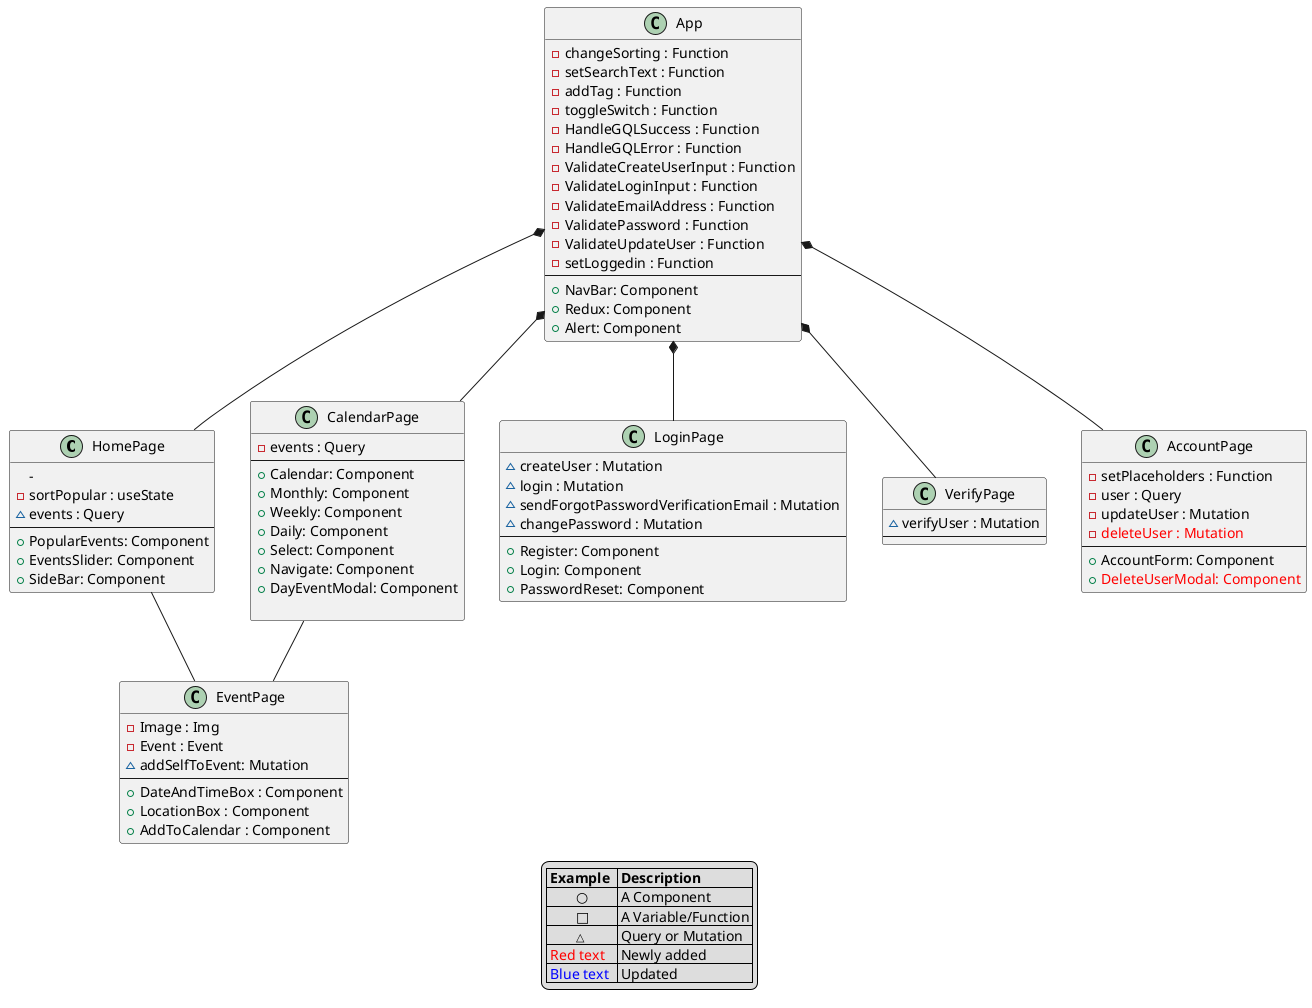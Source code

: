 @startuml FrontEndClassDiagram
class HomePage {
    - 
    - sortPopular : useState
    ~ events : Query 
    --
    + PopularEvents: Component
    + EventsSlider: Component
    + SideBar: Component
}

class App {
    - changeSorting : Function
    - setSearchText : Function
    - addTag : Function
    - toggleSwitch : Function
    - HandleGQLSuccess : Function
    - HandleGQLError : Function
    - ValidateCreateUserInput : Function
    - ValidateLoginInput : Function
    - ValidateEmailAddress : Function
    - ValidatePassword : Function
    - ValidateUpdateUser : Function
    - setLoggedin : Function
    --
    + NavBar: Component
    + Redux: Component
    + Alert: Component
    }
class CalendarPage {
    - events : Query
    --
    + Calendar: Component
    + Monthly: Component
    + Weekly: Component
    + Daily: Component
    + Select: Component
    + Navigate: Component
    + DayEventModal: Component

}
class EventPage {
    -Image : Img
    -Event : Event
     ~addSelfToEvent: Mutation
    --
    + DateAndTimeBox : Component
    + LocationBox : Component
    + AddToCalendar : Component
}
class LoginPage {
    ~ createUser : Mutation
    ~ login : Mutation
    ~ sendForgotPasswordVerificationEmail : Mutation
    ~ changePassword : Mutation
    --
    +Register: Component
    +Login: Component
    +PasswordReset: Component
    }
class VerifyPage {
~ verifyUser : Mutation
--
}
class AccountPage {
    - setPlaceholders : Function
    - user : Query
    - updateUser : Mutation
    - <color:red>deleteUser : Mutation
    --
    + AccountForm: Component
    + <color:red>DeleteUserModal: Component
}


App*-- HomePage    
App*-- CalendarPage  
App*-- LoginPage
App*-- VerifyPage
CalendarPage-- EventPage 
HomePage-- EventPage
App*-- AccountPage
legend
    |= Example  |= Description |
    |        ○ | A Component |
    |        □ | A Variable/Function |
    |        <size:11>△ | Query or Mutation |
    |<color:red> Red text | Newly added|
    |<color:blue> Blue text | Updated |
endlegend
@enduml

class AddEventPage {
}
